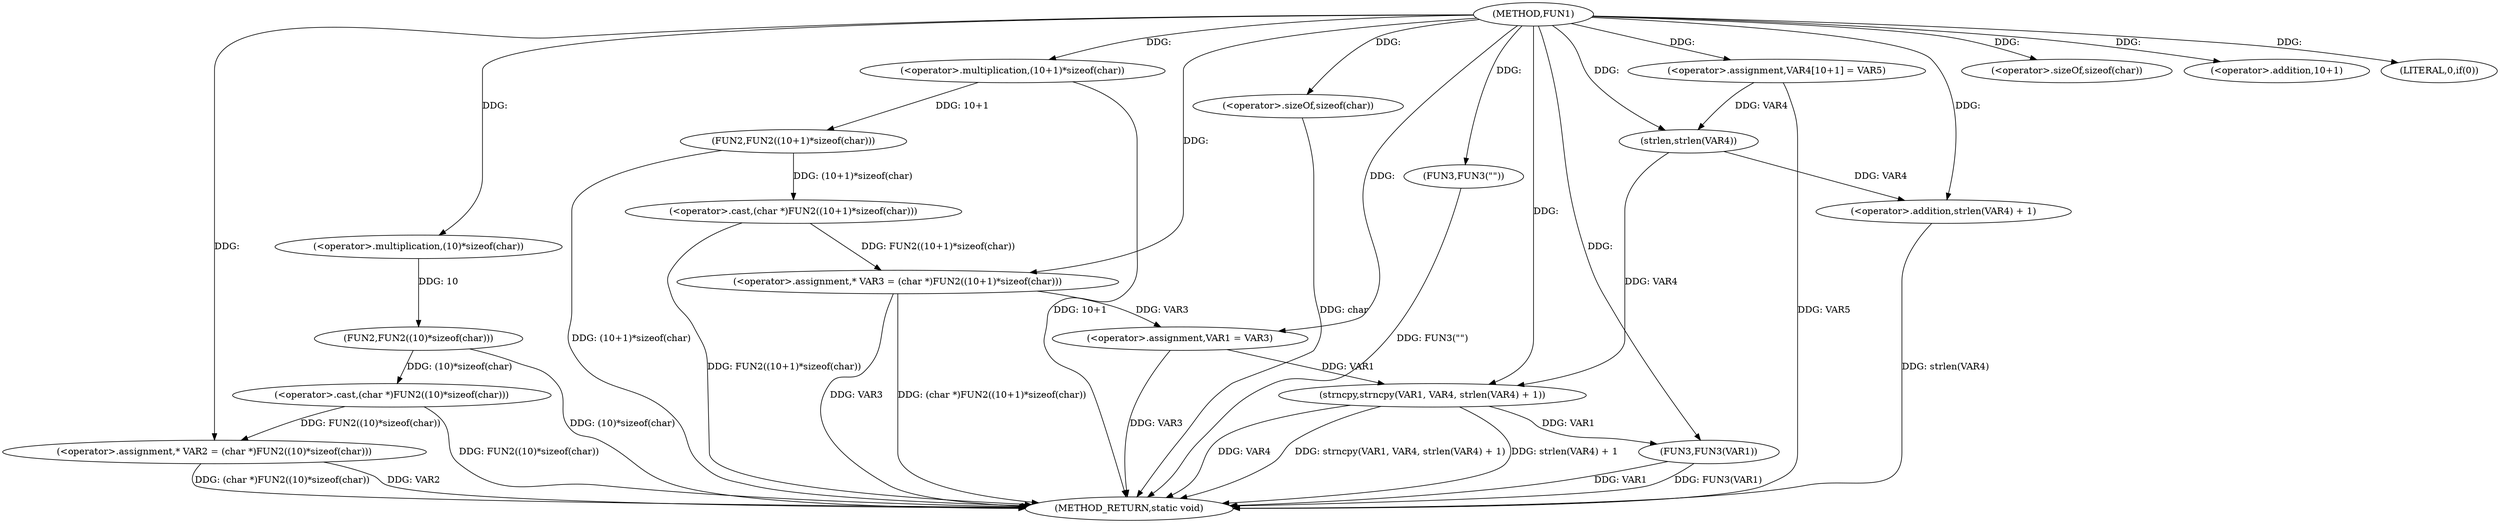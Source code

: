 digraph FUN1 {  
"1000100" [label = "(METHOD,FUN1)" ]
"1000149" [label = "(METHOD_RETURN,static void)" ]
"1000104" [label = "(<operator>.assignment,* VAR2 = (char *)FUN2((10)*sizeof(char)))" ]
"1000106" [label = "(<operator>.cast,(char *)FUN2((10)*sizeof(char)))" ]
"1000108" [label = "(FUN2,FUN2((10)*sizeof(char)))" ]
"1000109" [label = "(<operator>.multiplication,(10)*sizeof(char))" ]
"1000111" [label = "(<operator>.sizeOf,sizeof(char))" ]
"1000114" [label = "(<operator>.assignment,* VAR3 = (char *)FUN2((10+1)*sizeof(char)))" ]
"1000116" [label = "(<operator>.cast,(char *)FUN2((10+1)*sizeof(char)))" ]
"1000118" [label = "(FUN2,FUN2((10+1)*sizeof(char)))" ]
"1000119" [label = "(<operator>.multiplication,(10+1)*sizeof(char))" ]
"1000120" [label = "(<operator>.addition,10+1)" ]
"1000123" [label = "(<operator>.sizeOf,sizeof(char))" ]
"1000126" [label = "(LITERAL,0,if(0))" ]
"1000128" [label = "(FUN3,FUN3(\"\"))" ]
"1000132" [label = "(<operator>.assignment,VAR1 = VAR3)" ]
"1000137" [label = "(<operator>.assignment,VAR4[10+1] = VAR5)" ]
"1000140" [label = "(strncpy,strncpy(VAR1, VAR4, strlen(VAR4) + 1))" ]
"1000143" [label = "(<operator>.addition,strlen(VAR4) + 1)" ]
"1000144" [label = "(strlen,strlen(VAR4))" ]
"1000147" [label = "(FUN3,FUN3(VAR1))" ]
  "1000140" -> "1000149"  [ label = "DDG: VAR4"] 
  "1000106" -> "1000149"  [ label = "DDG: FUN2((10)*sizeof(char))"] 
  "1000104" -> "1000149"  [ label = "DDG: VAR2"] 
  "1000140" -> "1000149"  [ label = "DDG: strncpy(VAR1, VAR4, strlen(VAR4) + 1)"] 
  "1000114" -> "1000149"  [ label = "DDG: VAR3"] 
  "1000147" -> "1000149"  [ label = "DDG: VAR1"] 
  "1000116" -> "1000149"  [ label = "DDG: FUN2((10+1)*sizeof(char))"] 
  "1000119" -> "1000149"  [ label = "DDG: 10+1"] 
  "1000140" -> "1000149"  [ label = "DDG: strlen(VAR4) + 1"] 
  "1000128" -> "1000149"  [ label = "DDG: FUN3(\"\")"] 
  "1000118" -> "1000149"  [ label = "DDG: (10+1)*sizeof(char)"] 
  "1000123" -> "1000149"  [ label = "DDG: char"] 
  "1000137" -> "1000149"  [ label = "DDG: VAR5"] 
  "1000143" -> "1000149"  [ label = "DDG: strlen(VAR4)"] 
  "1000132" -> "1000149"  [ label = "DDG: VAR3"] 
  "1000147" -> "1000149"  [ label = "DDG: FUN3(VAR1)"] 
  "1000114" -> "1000149"  [ label = "DDG: (char *)FUN2((10+1)*sizeof(char))"] 
  "1000104" -> "1000149"  [ label = "DDG: (char *)FUN2((10)*sizeof(char))"] 
  "1000108" -> "1000149"  [ label = "DDG: (10)*sizeof(char)"] 
  "1000106" -> "1000104"  [ label = "DDG: FUN2((10)*sizeof(char))"] 
  "1000100" -> "1000104"  [ label = "DDG: "] 
  "1000108" -> "1000106"  [ label = "DDG: (10)*sizeof(char)"] 
  "1000109" -> "1000108"  [ label = "DDG: 10"] 
  "1000100" -> "1000109"  [ label = "DDG: "] 
  "1000100" -> "1000111"  [ label = "DDG: "] 
  "1000116" -> "1000114"  [ label = "DDG: FUN2((10+1)*sizeof(char))"] 
  "1000100" -> "1000114"  [ label = "DDG: "] 
  "1000118" -> "1000116"  [ label = "DDG: (10+1)*sizeof(char)"] 
  "1000119" -> "1000118"  [ label = "DDG: 10+1"] 
  "1000100" -> "1000119"  [ label = "DDG: "] 
  "1000100" -> "1000120"  [ label = "DDG: "] 
  "1000100" -> "1000123"  [ label = "DDG: "] 
  "1000100" -> "1000126"  [ label = "DDG: "] 
  "1000100" -> "1000128"  [ label = "DDG: "] 
  "1000114" -> "1000132"  [ label = "DDG: VAR3"] 
  "1000100" -> "1000132"  [ label = "DDG: "] 
  "1000100" -> "1000137"  [ label = "DDG: "] 
  "1000132" -> "1000140"  [ label = "DDG: VAR1"] 
  "1000100" -> "1000140"  [ label = "DDG: "] 
  "1000144" -> "1000140"  [ label = "DDG: VAR4"] 
  "1000144" -> "1000143"  [ label = "DDG: VAR4"] 
  "1000137" -> "1000144"  [ label = "DDG: VAR4"] 
  "1000100" -> "1000144"  [ label = "DDG: "] 
  "1000100" -> "1000143"  [ label = "DDG: "] 
  "1000140" -> "1000147"  [ label = "DDG: VAR1"] 
  "1000100" -> "1000147"  [ label = "DDG: "] 
}
